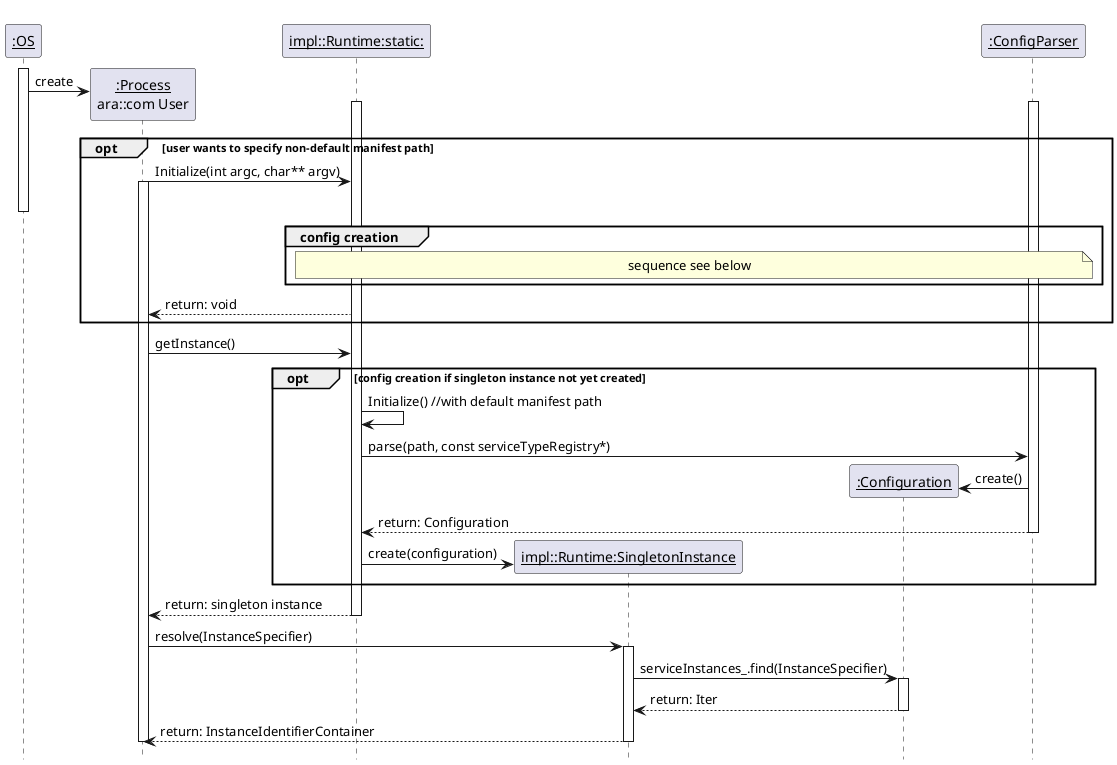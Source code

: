 @startuml
'!include ../puml-theme-score.puml

hide footbox

participant "<u>:OS" as OS
participant "<u>:Process</u>\nara::com User" as Process
participant "<u>impl::Runtime:static:</u>" as Runtime
participant "<u>impl::Runtime:SingletonInstance</u>" as RuntimeInstance
participant "<u>:Configuration</u>" as Configuration
participant "<u>:ConfigParser</u>" as ConfigParser

activate OS
create Process
OS -> Process : create

activate Runtime
activate ConfigParser

opt user wants to specify non-default manifest path
    Process -> Runtime : Initialize(int argc, char** argv)
    activate Process
    deactivate OS

    group config creation
        note over Runtime, ConfigParser: sequence see below
    end group
    
    Runtime --> Process : return: void
end opt

Process -> Runtime : getInstance()

opt config creation if singleton instance not yet created
    Runtime -> Runtime : Initialize() //with default manifest path
    Runtime -> ConfigParser : parse(path, const serviceTypeRegistry*)
    create Configuration
    ConfigParser -> Configuration : create()

    ConfigParser --> Runtime : return: Configuration
    deactivate ConfigParser

    create RuntimeInstance
    Runtime -> RuntimeInstance : create(configuration)
end opt

Runtime --> Process : return: singleton instance
deactivate Runtime

Process -> RuntimeInstance : resolve(InstanceSpecifier)
activate RuntimeInstance
RuntimeInstance -> Configuration : serviceInstances_.find(InstanceSpecifier)
activate Configuration
Configuration --> RuntimeInstance : return: Iter
deactivate Configuration

RuntimeInstance --> Process : return: InstanceIdentifierContainer
deactivate RuntimeInstance
deactivate Process

@enduml